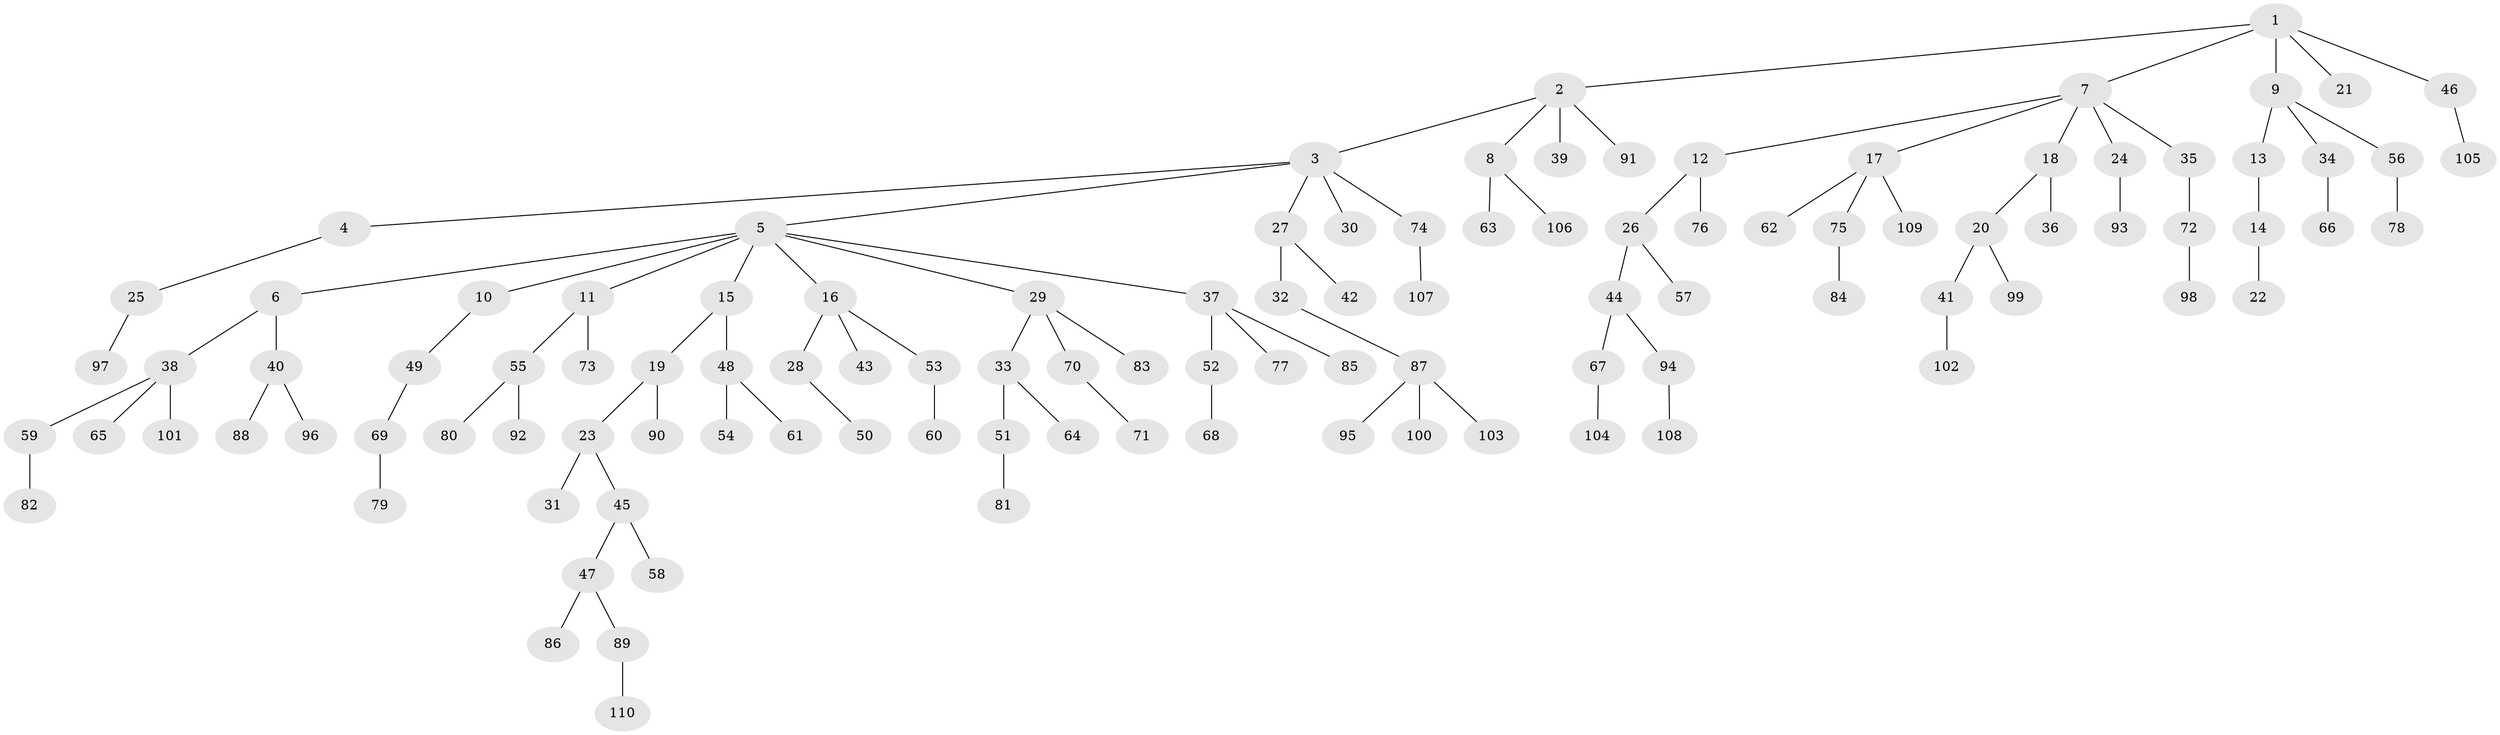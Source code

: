 // coarse degree distribution, {7: 0.0273972602739726, 5: 0.0273972602739726, 2: 0.2602739726027397, 9: 0.0136986301369863, 3: 0.1232876712328767, 1: 0.5205479452054794, 4: 0.0273972602739726}
// Generated by graph-tools (version 1.1) at 2025/52/02/27/25 19:52:12]
// undirected, 110 vertices, 109 edges
graph export_dot {
graph [start="1"]
  node [color=gray90,style=filled];
  1;
  2;
  3;
  4;
  5;
  6;
  7;
  8;
  9;
  10;
  11;
  12;
  13;
  14;
  15;
  16;
  17;
  18;
  19;
  20;
  21;
  22;
  23;
  24;
  25;
  26;
  27;
  28;
  29;
  30;
  31;
  32;
  33;
  34;
  35;
  36;
  37;
  38;
  39;
  40;
  41;
  42;
  43;
  44;
  45;
  46;
  47;
  48;
  49;
  50;
  51;
  52;
  53;
  54;
  55;
  56;
  57;
  58;
  59;
  60;
  61;
  62;
  63;
  64;
  65;
  66;
  67;
  68;
  69;
  70;
  71;
  72;
  73;
  74;
  75;
  76;
  77;
  78;
  79;
  80;
  81;
  82;
  83;
  84;
  85;
  86;
  87;
  88;
  89;
  90;
  91;
  92;
  93;
  94;
  95;
  96;
  97;
  98;
  99;
  100;
  101;
  102;
  103;
  104;
  105;
  106;
  107;
  108;
  109;
  110;
  1 -- 2;
  1 -- 7;
  1 -- 9;
  1 -- 21;
  1 -- 46;
  2 -- 3;
  2 -- 8;
  2 -- 39;
  2 -- 91;
  3 -- 4;
  3 -- 5;
  3 -- 27;
  3 -- 30;
  3 -- 74;
  4 -- 25;
  5 -- 6;
  5 -- 10;
  5 -- 11;
  5 -- 15;
  5 -- 16;
  5 -- 29;
  5 -- 37;
  6 -- 38;
  6 -- 40;
  7 -- 12;
  7 -- 17;
  7 -- 18;
  7 -- 24;
  7 -- 35;
  8 -- 63;
  8 -- 106;
  9 -- 13;
  9 -- 34;
  9 -- 56;
  10 -- 49;
  11 -- 55;
  11 -- 73;
  12 -- 26;
  12 -- 76;
  13 -- 14;
  14 -- 22;
  15 -- 19;
  15 -- 48;
  16 -- 28;
  16 -- 43;
  16 -- 53;
  17 -- 62;
  17 -- 75;
  17 -- 109;
  18 -- 20;
  18 -- 36;
  19 -- 23;
  19 -- 90;
  20 -- 41;
  20 -- 99;
  23 -- 31;
  23 -- 45;
  24 -- 93;
  25 -- 97;
  26 -- 44;
  26 -- 57;
  27 -- 32;
  27 -- 42;
  28 -- 50;
  29 -- 33;
  29 -- 70;
  29 -- 83;
  32 -- 87;
  33 -- 51;
  33 -- 64;
  34 -- 66;
  35 -- 72;
  37 -- 52;
  37 -- 77;
  37 -- 85;
  38 -- 59;
  38 -- 65;
  38 -- 101;
  40 -- 88;
  40 -- 96;
  41 -- 102;
  44 -- 67;
  44 -- 94;
  45 -- 47;
  45 -- 58;
  46 -- 105;
  47 -- 86;
  47 -- 89;
  48 -- 54;
  48 -- 61;
  49 -- 69;
  51 -- 81;
  52 -- 68;
  53 -- 60;
  55 -- 80;
  55 -- 92;
  56 -- 78;
  59 -- 82;
  67 -- 104;
  69 -- 79;
  70 -- 71;
  72 -- 98;
  74 -- 107;
  75 -- 84;
  87 -- 95;
  87 -- 100;
  87 -- 103;
  89 -- 110;
  94 -- 108;
}
